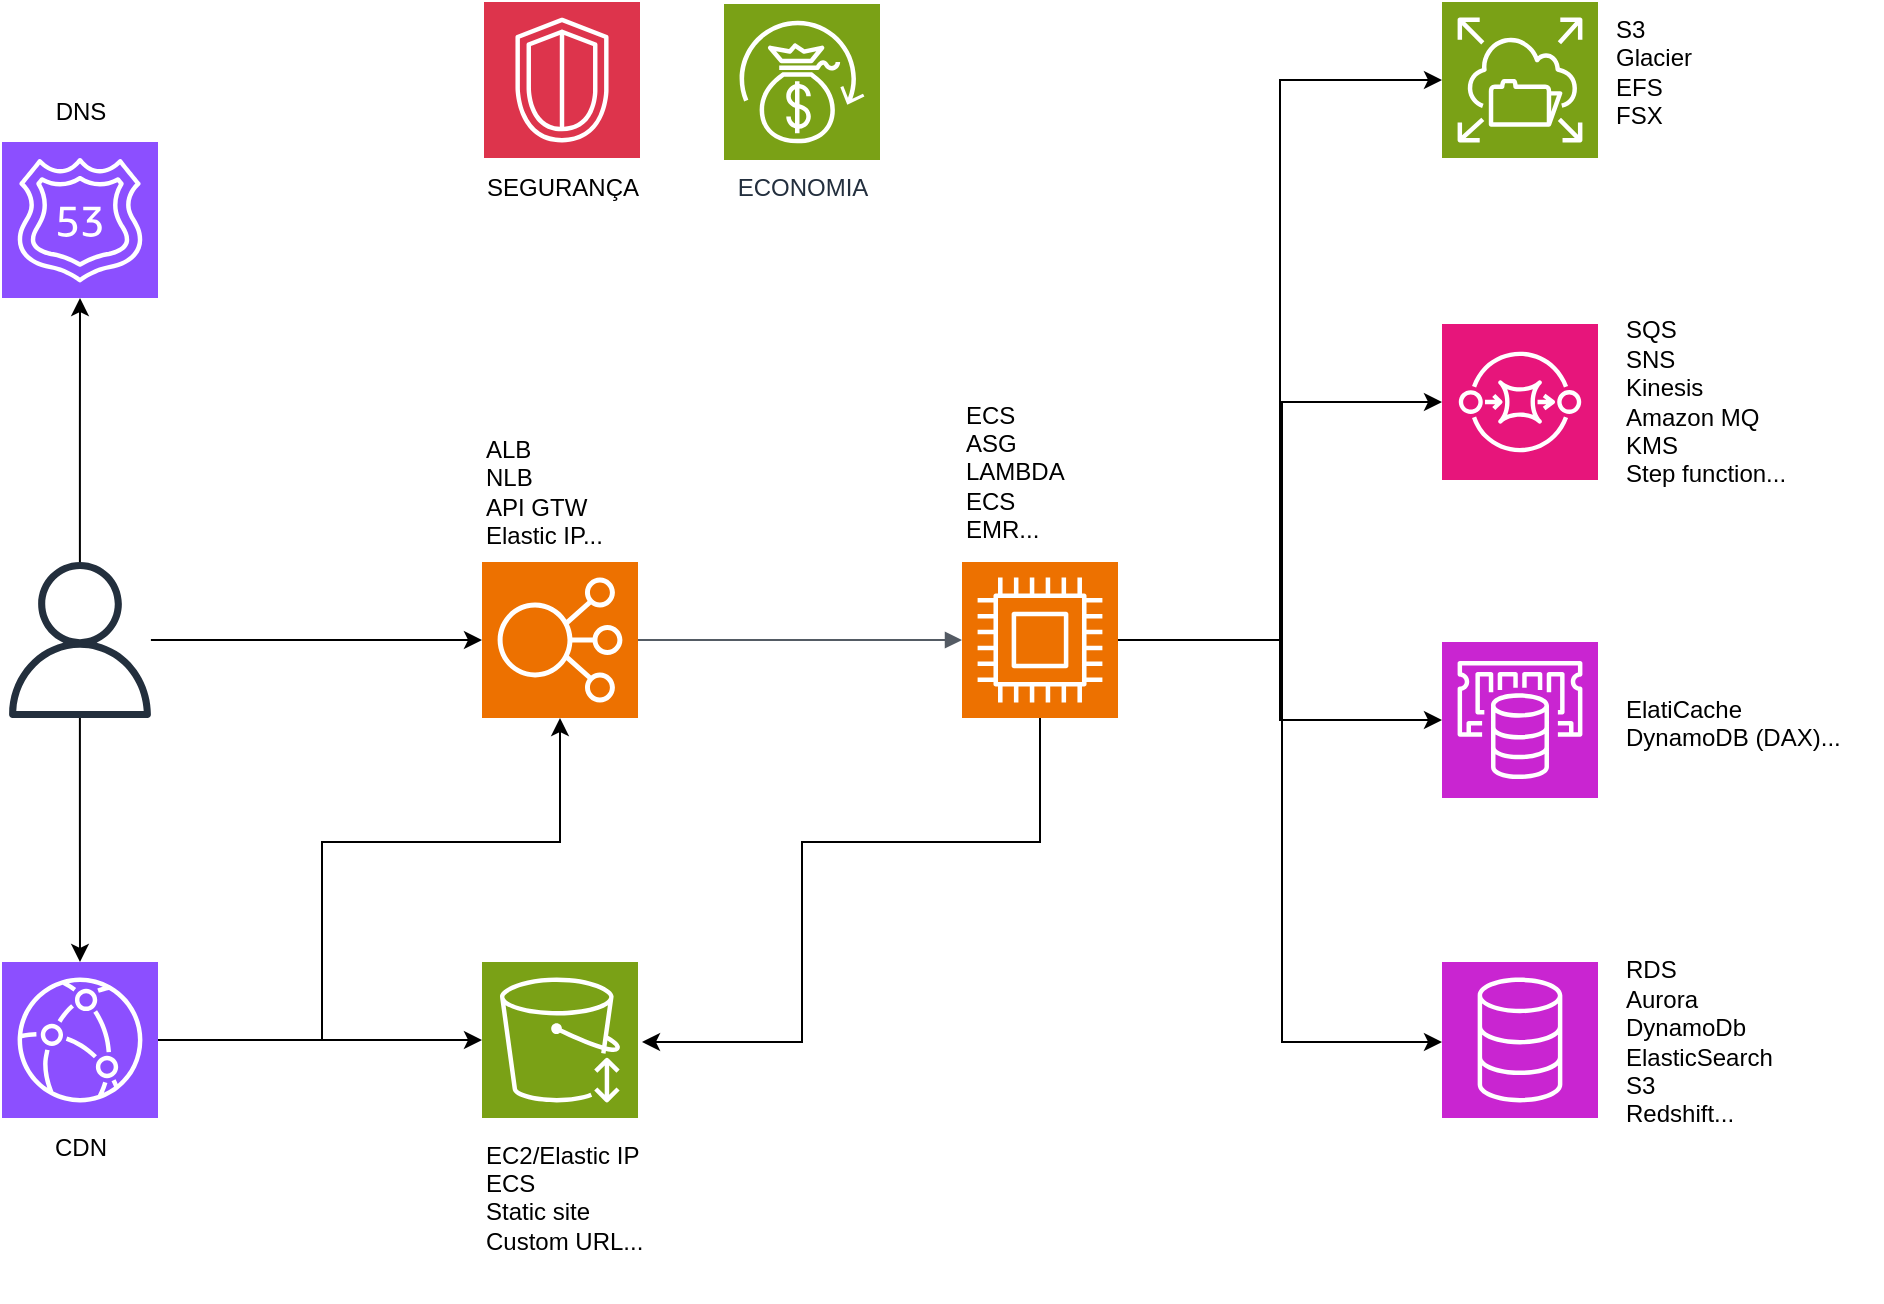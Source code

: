 <mxfile version="26.0.7">
  <diagram name="Página-1" id="9f6Sazp7KpMsY-wFvkl9">
    <mxGraphModel dx="1736" dy="629" grid="1" gridSize="10" guides="1" tooltips="1" connect="1" arrows="1" fold="1" page="1" pageScale="1" pageWidth="583" pageHeight="827" math="0" shadow="0">
      <root>
        <mxCell id="0" />
        <mxCell id="1" parent="0" />
        <mxCell id="whCwmFkhaiGLr7zHdmOv-8" value="01-usuario" parent="0" />
        <mxCell id="whCwmFkhaiGLr7zHdmOv-9" value="" style="sketch=0;outlineConnect=0;fontColor=#232F3E;gradientColor=none;fillColor=#232F3D;strokeColor=none;dashed=0;verticalLabelPosition=bottom;verticalAlign=top;align=center;html=1;fontSize=12;fontStyle=0;aspect=fixed;pointerEvents=1;shape=mxgraph.aws4.user;" vertex="1" parent="whCwmFkhaiGLr7zHdmOv-8">
          <mxGeometry x="160" y="360" width="78" height="78" as="geometry" />
        </mxCell>
        <mxCell id="whCwmFkhaiGLr7zHdmOv-11" value="02-router_53" parent="0" />
        <mxCell id="whCwmFkhaiGLr7zHdmOv-12" value="" style="sketch=0;points=[[0,0,0],[0.25,0,0],[0.5,0,0],[0.75,0,0],[1,0,0],[0,1,0],[0.25,1,0],[0.5,1,0],[0.75,1,0],[1,1,0],[0,0.25,0],[0,0.5,0],[0,0.75,0],[1,0.25,0],[1,0.5,0],[1,0.75,0]];outlineConnect=0;fontColor=#232F3E;fillColor=#8C4FFF;strokeColor=#ffffff;dashed=0;verticalLabelPosition=bottom;verticalAlign=top;align=center;html=1;fontSize=12;fontStyle=0;aspect=fixed;shape=mxgraph.aws4.resourceIcon;resIcon=mxgraph.aws4.route_53;" vertex="1" parent="whCwmFkhaiGLr7zHdmOv-11">
          <mxGeometry x="160" y="150" width="78" height="78" as="geometry" />
        </mxCell>
        <mxCell id="whCwmFkhaiGLr7zHdmOv-45" value="DNS" style="text;html=1;align=center;verticalAlign=middle;resizable=0;points=[];autosize=1;strokeColor=none;fillColor=none;" vertex="1" parent="whCwmFkhaiGLr7zHdmOv-11">
          <mxGeometry x="174" y="120" width="50" height="30" as="geometry" />
        </mxCell>
        <mxCell id="whCwmFkhaiGLr7zHdmOv-75" style="edgeStyle=orthogonalEdgeStyle;rounded=0;orthogonalLoop=1;jettySize=auto;html=1;entryX=0.5;entryY=1;entryDx=0;entryDy=0;entryPerimeter=0;" edge="1" parent="whCwmFkhaiGLr7zHdmOv-11" source="whCwmFkhaiGLr7zHdmOv-9" target="whCwmFkhaiGLr7zHdmOv-12">
          <mxGeometry relative="1" as="geometry" />
        </mxCell>
        <mxCell id="whCwmFkhaiGLr7zHdmOv-14" value="03-cloudFront" parent="0" />
        <mxCell id="whCwmFkhaiGLr7zHdmOv-15" value="" style="sketch=0;points=[[0,0,0],[0.25,0,0],[0.5,0,0],[0.75,0,0],[1,0,0],[0,1,0],[0.25,1,0],[0.5,1,0],[0.75,1,0],[1,1,0],[0,0.25,0],[0,0.5,0],[0,0.75,0],[1,0.25,0],[1,0.5,0],[1,0.75,0]];outlineConnect=0;fontColor=#232F3E;fillColor=#8C4FFF;strokeColor=#ffffff;dashed=0;verticalLabelPosition=bottom;verticalAlign=top;align=center;html=1;fontSize=12;fontStyle=0;aspect=fixed;shape=mxgraph.aws4.resourceIcon;resIcon=mxgraph.aws4.cloudfront;" vertex="1" parent="whCwmFkhaiGLr7zHdmOv-14">
          <mxGeometry x="160" y="560" width="78" height="78" as="geometry" />
        </mxCell>
        <mxCell id="whCwmFkhaiGLr7zHdmOv-40" value="CDN" style="text;html=1;align=center;verticalAlign=middle;resizable=0;points=[];autosize=1;strokeColor=none;fillColor=none;" vertex="1" parent="whCwmFkhaiGLr7zHdmOv-14">
          <mxGeometry x="174" y="638" width="50" height="30" as="geometry" />
        </mxCell>
        <mxCell id="whCwmFkhaiGLr7zHdmOv-73" style="edgeStyle=orthogonalEdgeStyle;rounded=0;orthogonalLoop=1;jettySize=auto;html=1;entryX=0.5;entryY=0;entryDx=0;entryDy=0;entryPerimeter=0;" edge="1" parent="whCwmFkhaiGLr7zHdmOv-14" source="whCwmFkhaiGLr7zHdmOv-9" target="whCwmFkhaiGLr7zHdmOv-15">
          <mxGeometry relative="1" as="geometry" />
        </mxCell>
        <mxCell id="whCwmFkhaiGLr7zHdmOv-17" value="04-static_files" parent="0" />
        <mxCell id="whCwmFkhaiGLr7zHdmOv-18" value="" style="sketch=0;points=[[0,0,0],[0.25,0,0],[0.5,0,0],[0.75,0,0],[1,0,0],[0,1,0],[0.25,1,0],[0.5,1,0],[0.75,1,0],[1,1,0],[0,0.25,0],[0,0.5,0],[0,0.75,0],[1,0.25,0],[1,0.5,0],[1,0.75,0]];outlineConnect=0;fontColor=#232F3E;fillColor=#7AA116;strokeColor=#ffffff;dashed=0;verticalLabelPosition=bottom;verticalAlign=top;align=center;html=1;fontSize=12;fontStyle=0;aspect=fixed;shape=mxgraph.aws4.resourceIcon;resIcon=mxgraph.aws4.infrequent_access_storage_class;" vertex="1" parent="whCwmFkhaiGLr7zHdmOv-17">
          <mxGeometry x="400" y="560" width="78" height="78" as="geometry" />
        </mxCell>
        <mxCell id="whCwmFkhaiGLr7zHdmOv-25" value="EC2/Elastic IP&lt;br&gt;ECS&lt;br&gt;Static site&lt;div&gt;Custom URL...&lt;div&gt;&lt;br&gt;&lt;/div&gt;&lt;/div&gt;" style="text;html=1;align=left;verticalAlign=middle;resizable=0;points=[];autosize=1;strokeColor=none;fillColor=none;" vertex="1" parent="whCwmFkhaiGLr7zHdmOv-17">
          <mxGeometry x="400" y="640" width="100" height="90" as="geometry" />
        </mxCell>
        <mxCell id="whCwmFkhaiGLr7zHdmOv-59" style="edgeStyle=orthogonalEdgeStyle;rounded=0;orthogonalLoop=1;jettySize=auto;html=1;entryX=0.5;entryY=1;entryDx=0;entryDy=0;entryPerimeter=0;" edge="1" parent="whCwmFkhaiGLr7zHdmOv-17" source="whCwmFkhaiGLr7zHdmOv-15" target="whCwmFkhaiGLr7zHdmOv-28">
          <mxGeometry relative="1" as="geometry">
            <Array as="points">
              <mxPoint x="320" y="599" />
              <mxPoint x="320" y="500" />
              <mxPoint x="439" y="500" />
            </Array>
          </mxGeometry>
        </mxCell>
        <mxCell id="whCwmFkhaiGLr7zHdmOv-76" style="edgeStyle=orthogonalEdgeStyle;rounded=0;orthogonalLoop=1;jettySize=auto;html=1;" edge="1" parent="whCwmFkhaiGLr7zHdmOv-17" source="whCwmFkhaiGLr7zHdmOv-15" target="whCwmFkhaiGLr7zHdmOv-18">
          <mxGeometry relative="1" as="geometry" />
        </mxCell>
        <mxCell id="whCwmFkhaiGLr7zHdmOv-27" value="05-alb" parent="0" />
        <mxCell id="whCwmFkhaiGLr7zHdmOv-28" value="" style="sketch=0;points=[[0,0,0],[0.25,0,0],[0.5,0,0],[0.75,0,0],[1,0,0],[0,1,0],[0.25,1,0],[0.5,1,0],[0.75,1,0],[1,1,0],[0,0.25,0],[0,0.5,0],[0,0.75,0],[1,0.25,0],[1,0.5,0],[1,0.75,0]];outlineConnect=0;fontColor=#232F3E;fillColor=#ED7100;strokeColor=#ffffff;dashed=0;verticalLabelPosition=bottom;verticalAlign=top;align=center;html=1;fontSize=12;fontStyle=0;aspect=fixed;shape=mxgraph.aws4.resourceIcon;resIcon=mxgraph.aws4.elastic_load_balancing;" vertex="1" parent="whCwmFkhaiGLr7zHdmOv-27">
          <mxGeometry x="400" y="360" width="78" height="78" as="geometry" />
        </mxCell>
        <mxCell id="whCwmFkhaiGLr7zHdmOv-30" value="ALB&lt;br&gt;NLB&lt;br&gt;API GTW&lt;br&gt;Elastic IP..." style="text;html=1;align=left;verticalAlign=middle;resizable=0;points=[];autosize=1;strokeColor=none;fillColor=none;" vertex="1" parent="whCwmFkhaiGLr7zHdmOv-27">
          <mxGeometry x="400" y="290" width="80" height="70" as="geometry" />
        </mxCell>
        <mxCell id="whCwmFkhaiGLr7zHdmOv-77" style="edgeStyle=orthogonalEdgeStyle;rounded=0;orthogonalLoop=1;jettySize=auto;html=1;" edge="1" parent="whCwmFkhaiGLr7zHdmOv-27" source="whCwmFkhaiGLr7zHdmOv-9" target="whCwmFkhaiGLr7zHdmOv-28">
          <mxGeometry relative="1" as="geometry" />
        </mxCell>
        <mxCell id="whCwmFkhaiGLr7zHdmOv-32" value="06-computer" parent="0" />
        <mxCell id="whCwmFkhaiGLr7zHdmOv-70" style="edgeStyle=orthogonalEdgeStyle;rounded=0;orthogonalLoop=1;jettySize=auto;html=1;" edge="1" parent="whCwmFkhaiGLr7zHdmOv-32" source="whCwmFkhaiGLr7zHdmOv-33">
          <mxGeometry relative="1" as="geometry">
            <mxPoint x="480" y="600" as="targetPoint" />
            <Array as="points">
              <mxPoint x="679" y="500" />
              <mxPoint x="560" y="500" />
              <mxPoint x="560" y="600" />
            </Array>
          </mxGeometry>
        </mxCell>
        <mxCell id="whCwmFkhaiGLr7zHdmOv-33" value="" style="sketch=0;points=[[0,0,0],[0.25,0,0],[0.5,0,0],[0.75,0,0],[1,0,0],[0,1,0],[0.25,1,0],[0.5,1,0],[0.75,1,0],[1,1,0],[0,0.25,0],[0,0.5,0],[0,0.75,0],[1,0.25,0],[1,0.5,0],[1,0.75,0]];outlineConnect=0;fontColor=#232F3E;fillColor=#ED7100;strokeColor=#ffffff;dashed=0;verticalLabelPosition=bottom;verticalAlign=top;align=center;html=1;fontSize=12;fontStyle=0;aspect=fixed;shape=mxgraph.aws4.resourceIcon;resIcon=mxgraph.aws4.compute;" vertex="1" parent="whCwmFkhaiGLr7zHdmOv-32">
          <mxGeometry x="640" y="360" width="78" height="78" as="geometry" />
        </mxCell>
        <mxCell id="whCwmFkhaiGLr7zHdmOv-34" value="" style="edgeStyle=orthogonalEdgeStyle;html=1;endArrow=none;elbow=vertical;startArrow=block;startFill=1;strokeColor=#545B64;rounded=0;exitX=0;exitY=0.5;exitDx=0;exitDy=0;exitPerimeter=0;" edge="1" parent="whCwmFkhaiGLr7zHdmOv-32" source="whCwmFkhaiGLr7zHdmOv-33" target="whCwmFkhaiGLr7zHdmOv-28">
          <mxGeometry width="100" relative="1" as="geometry">
            <mxPoint x="950" y="470" as="sourcePoint" />
            <mxPoint x="1050" y="470" as="targetPoint" />
          </mxGeometry>
        </mxCell>
        <mxCell id="whCwmFkhaiGLr7zHdmOv-35" value="ECS&lt;br&gt;ASG&lt;div&gt;LAMBDA&lt;div&gt;ECS&lt;div&gt;EMR...&lt;/div&gt;&lt;/div&gt;&lt;/div&gt;" style="text;html=1;align=left;verticalAlign=middle;resizable=0;points=[];autosize=1;strokeColor=none;fillColor=none;" vertex="1" parent="whCwmFkhaiGLr7zHdmOv-32">
          <mxGeometry x="640" y="270" width="70" height="90" as="geometry" />
        </mxCell>
        <mxCell id="whCwmFkhaiGLr7zHdmOv-46" value="07-caching" parent="0" />
        <mxCell id="whCwmFkhaiGLr7zHdmOv-47" value="" style="sketch=0;points=[[0,0,0],[0.25,0,0],[0.5,0,0],[0.75,0,0],[1,0,0],[0,1,0],[0.25,1,0],[0.5,1,0],[0.75,1,0],[1,1,0],[0,0.25,0],[0,0.5,0],[0,0.75,0],[1,0.25,0],[1,0.5,0],[1,0.75,0]];outlineConnect=0;fontColor=#232F3E;fillColor=#C925D1;strokeColor=#ffffff;dashed=0;verticalLabelPosition=bottom;verticalAlign=top;align=center;html=1;fontSize=12;fontStyle=0;aspect=fixed;shape=mxgraph.aws4.resourceIcon;resIcon=mxgraph.aws4.elasticache;" vertex="1" parent="whCwmFkhaiGLr7zHdmOv-46">
          <mxGeometry x="880" y="400" width="78" height="78" as="geometry" />
        </mxCell>
        <mxCell id="whCwmFkhaiGLr7zHdmOv-48" style="edgeStyle=orthogonalEdgeStyle;rounded=0;orthogonalLoop=1;jettySize=auto;html=1;entryX=0;entryY=0.5;entryDx=0;entryDy=0;entryPerimeter=0;" edge="1" parent="whCwmFkhaiGLr7zHdmOv-46" source="whCwmFkhaiGLr7zHdmOv-33" target="whCwmFkhaiGLr7zHdmOv-47">
          <mxGeometry relative="1" as="geometry" />
        </mxCell>
        <mxCell id="whCwmFkhaiGLr7zHdmOv-49" value="&lt;div&gt;&lt;span style=&quot;background-color: transparent; color: light-dark(rgb(0, 0, 0), rgb(255, 255, 255));&quot;&gt;ElatiCache&lt;/span&gt;&lt;/div&gt;&lt;div&gt;DynamoDB (DAX)...&lt;br&gt;&lt;div&gt;&lt;br&gt;&lt;/div&gt;&lt;/div&gt;" style="text;html=1;align=left;verticalAlign=middle;resizable=0;points=[];autosize=1;strokeColor=none;fillColor=none;" vertex="1" parent="whCwmFkhaiGLr7zHdmOv-46">
          <mxGeometry x="970" y="418" width="130" height="60" as="geometry" />
        </mxCell>
        <mxCell id="whCwmFkhaiGLr7zHdmOv-50" value="08-database" parent="0" />
        <mxCell id="whCwmFkhaiGLr7zHdmOv-51" value="" style="sketch=0;points=[[0,0,0],[0.25,0,0],[0.5,0,0],[0.75,0,0],[1,0,0],[0,1,0],[0.25,1,0],[0.5,1,0],[0.75,1,0],[1,1,0],[0,0.25,0],[0,0.5,0],[0,0.75,0],[1,0.25,0],[1,0.5,0],[1,0.75,0]];outlineConnect=0;fontColor=#232F3E;fillColor=#C925D1;strokeColor=#ffffff;dashed=0;verticalLabelPosition=bottom;verticalAlign=top;align=center;html=1;fontSize=12;fontStyle=0;aspect=fixed;shape=mxgraph.aws4.resourceIcon;resIcon=mxgraph.aws4.database;" vertex="1" parent="whCwmFkhaiGLr7zHdmOv-50">
          <mxGeometry x="880" y="560" width="78" height="78" as="geometry" />
        </mxCell>
        <mxCell id="whCwmFkhaiGLr7zHdmOv-52" style="edgeStyle=orthogonalEdgeStyle;rounded=0;orthogonalLoop=1;jettySize=auto;html=1;" edge="1" parent="whCwmFkhaiGLr7zHdmOv-50" source="whCwmFkhaiGLr7zHdmOv-33" target="whCwmFkhaiGLr7zHdmOv-51">
          <mxGeometry relative="1" as="geometry">
            <Array as="points">
              <mxPoint x="800" y="399" />
              <mxPoint x="800" y="600" />
            </Array>
          </mxGeometry>
        </mxCell>
        <mxCell id="whCwmFkhaiGLr7zHdmOv-53" value="RDS&lt;div&gt;Aurora&lt;/div&gt;&lt;div&gt;DynamoDb&lt;/div&gt;&lt;div&gt;ElasticSearch&lt;/div&gt;&lt;div&gt;S3&lt;/div&gt;&lt;div&gt;Redshift...&lt;/div&gt;" style="text;html=1;align=left;verticalAlign=middle;resizable=0;points=[];autosize=1;strokeColor=none;fillColor=none;" vertex="1" parent="whCwmFkhaiGLr7zHdmOv-50">
          <mxGeometry x="970" y="550" width="100" height="100" as="geometry" />
        </mxCell>
        <mxCell id="whCwmFkhaiGLr7zHdmOv-54" value="09-decoupling" parent="0" />
        <mxCell id="whCwmFkhaiGLr7zHdmOv-55" value="" style="sketch=0;points=[[0,0,0],[0.25,0,0],[0.5,0,0],[0.75,0,0],[1,0,0],[0,1,0],[0.25,1,0],[0.5,1,0],[0.75,1,0],[1,1,0],[0,0.25,0],[0,0.5,0],[0,0.75,0],[1,0.25,0],[1,0.5,0],[1,0.75,0]];outlineConnect=0;fontColor=#232F3E;fillColor=#E7157B;strokeColor=#ffffff;dashed=0;verticalLabelPosition=bottom;verticalAlign=top;align=center;html=1;fontSize=12;fontStyle=0;aspect=fixed;shape=mxgraph.aws4.resourceIcon;resIcon=mxgraph.aws4.sqs;" vertex="1" parent="whCwmFkhaiGLr7zHdmOv-54">
          <mxGeometry x="880" y="241" width="78" height="78" as="geometry" />
        </mxCell>
        <mxCell id="whCwmFkhaiGLr7zHdmOv-56" style="edgeStyle=orthogonalEdgeStyle;rounded=0;orthogonalLoop=1;jettySize=auto;html=1;entryX=0;entryY=0.5;entryDx=0;entryDy=0;entryPerimeter=0;" edge="1" parent="whCwmFkhaiGLr7zHdmOv-54" source="whCwmFkhaiGLr7zHdmOv-33" target="whCwmFkhaiGLr7zHdmOv-55">
          <mxGeometry relative="1" as="geometry">
            <Array as="points">
              <mxPoint x="800" y="399" />
              <mxPoint x="800" y="280" />
            </Array>
          </mxGeometry>
        </mxCell>
        <mxCell id="whCwmFkhaiGLr7zHdmOv-57" value="SQS&lt;div&gt;SNS&lt;/div&gt;&lt;div&gt;Kinesis&lt;/div&gt;&lt;div&gt;Amazon MQ&lt;/div&gt;&lt;div&gt;KMS&lt;/div&gt;&lt;div&gt;Step function...&lt;/div&gt;" style="text;html=1;align=left;verticalAlign=middle;resizable=0;points=[];autosize=1;strokeColor=none;fillColor=none;" vertex="1" parent="whCwmFkhaiGLr7zHdmOv-54">
          <mxGeometry x="970" y="230" width="100" height="100" as="geometry" />
        </mxCell>
        <mxCell id="whCwmFkhaiGLr7zHdmOv-60" value="10-storage" parent="0" />
        <mxCell id="whCwmFkhaiGLr7zHdmOv-61" value="" style="sketch=0;points=[[0,0,0],[0.25,0,0],[0.5,0,0],[0.75,0,0],[1,0,0],[0,1,0],[0.25,1,0],[0.5,1,0],[0.75,1,0],[1,1,0],[0,0.25,0],[0,0.5,0],[0,0.75,0],[1,0.25,0],[1,0.5,0],[1,0.75,0]];outlineConnect=0;fontColor=#232F3E;fillColor=#7AA116;strokeColor=#ffffff;dashed=0;verticalLabelPosition=bottom;verticalAlign=top;align=center;html=1;fontSize=12;fontStyle=0;aspect=fixed;shape=mxgraph.aws4.resourceIcon;resIcon=mxgraph.aws4.elastic_file_system;" vertex="1" parent="whCwmFkhaiGLr7zHdmOv-60">
          <mxGeometry x="880" y="80" width="78" height="78" as="geometry" />
        </mxCell>
        <mxCell id="whCwmFkhaiGLr7zHdmOv-62" style="edgeStyle=orthogonalEdgeStyle;rounded=0;orthogonalLoop=1;jettySize=auto;html=1;entryX=0;entryY=0.5;entryDx=0;entryDy=0;entryPerimeter=0;" edge="1" parent="whCwmFkhaiGLr7zHdmOv-60" source="whCwmFkhaiGLr7zHdmOv-33" target="whCwmFkhaiGLr7zHdmOv-61">
          <mxGeometry relative="1" as="geometry" />
        </mxCell>
        <mxCell id="whCwmFkhaiGLr7zHdmOv-63" value="S3&lt;br&gt;Glacier&lt;br&gt;EFS&lt;div&gt;FSX&lt;/div&gt;" style="text;html=1;align=left;verticalAlign=middle;resizable=0;points=[];autosize=1;strokeColor=none;fillColor=none;" vertex="1" parent="whCwmFkhaiGLr7zHdmOv-60">
          <mxGeometry x="965" y="80" width="60" height="70" as="geometry" />
        </mxCell>
        <mxCell id="whCwmFkhaiGLr7zHdmOv-78" value="11-security" parent="0" />
        <mxCell id="whCwmFkhaiGLr7zHdmOv-79" value="" style="sketch=0;points=[[0,0,0],[0.25,0,0],[0.5,0,0],[0.75,0,0],[1,0,0],[0,1,0],[0.25,1,0],[0.5,1,0],[0.75,1,0],[1,1,0],[0,0.25,0],[0,0.5,0],[0,0.75,0],[1,0.25,0],[1,0.5,0],[1,0.75,0]];outlineConnect=0;fontColor=#232F3E;fillColor=#DD344C;strokeColor=#ffffff;dashed=0;verticalLabelPosition=bottom;verticalAlign=top;align=center;html=1;fontSize=12;fontStyle=0;aspect=fixed;shape=mxgraph.aws4.resourceIcon;resIcon=mxgraph.aws4.security_identity_and_compliance;" vertex="1" parent="whCwmFkhaiGLr7zHdmOv-78">
          <mxGeometry x="401" y="80" width="78" height="78" as="geometry" />
        </mxCell>
        <mxCell id="whCwmFkhaiGLr7zHdmOv-80" value="SEGURANÇA" style="text;html=1;align=center;verticalAlign=middle;resizable=0;points=[];autosize=1;strokeColor=none;fillColor=none;" vertex="1" parent="whCwmFkhaiGLr7zHdmOv-78">
          <mxGeometry x="390" y="158" width="100" height="30" as="geometry" />
        </mxCell>
        <mxCell id="whCwmFkhaiGLr7zHdmOv-82" value="12-cost" parent="0" />
        <mxCell id="whCwmFkhaiGLr7zHdmOv-83" value="ECONOMIA" style="sketch=0;points=[[0,0,0],[0.25,0,0],[0.5,0,0],[0.75,0,0],[1,0,0],[0,1,0],[0.25,1,0],[0.5,1,0],[0.75,1,0],[1,1,0],[0,0.25,0],[0,0.5,0],[0,0.75,0],[1,0.25,0],[1,0.5,0],[1,0.75,0]];outlineConnect=0;fontColor=#232F3E;fillColor=#7AA116;strokeColor=#ffffff;dashed=0;verticalLabelPosition=bottom;verticalAlign=top;align=center;html=1;fontSize=12;fontStyle=0;aspect=fixed;shape=mxgraph.aws4.resourceIcon;resIcon=mxgraph.aws4.savings_plans;" vertex="1" parent="whCwmFkhaiGLr7zHdmOv-82">
          <mxGeometry x="521" y="81" width="78" height="78" as="geometry" />
        </mxCell>
        <mxCell id="whCwmFkhaiGLr7zHdmOv-85" value="13-observability" parent="0" visible="0" />
        <mxCell id="whCwmFkhaiGLr7zHdmOv-86" value="OBSERVABILITY" style="sketch=0;points=[[0,0,0],[0.25,0,0],[0.5,0,0],[0.75,0,0],[1,0,0],[0,1,0],[0.25,1,0],[0.5,1,0],[0.75,1,0],[1,1,0],[0,0.25,0],[0,0.5,0],[0,0.75,0],[1,0.25,0],[1,0.5,0],[1,0.75,0]];points=[[0,0,0],[0.25,0,0],[0.5,0,0],[0.75,0,0],[1,0,0],[0,1,0],[0.25,1,0],[0.5,1,0],[0.75,1,0],[1,1,0],[0,0.25,0],[0,0.5,0],[0,0.75,0],[1,0.25,0],[1,0.5,0],[1,0.75,0]];outlineConnect=0;fontColor=#232F3E;fillColor=#E7157B;strokeColor=#ffffff;dashed=0;verticalLabelPosition=bottom;verticalAlign=top;align=center;html=1;fontSize=12;fontStyle=0;aspect=fixed;shape=mxgraph.aws4.resourceIcon;resIcon=mxgraph.aws4.cloudwatch_2;" vertex="1" parent="whCwmFkhaiGLr7zHdmOv-85">
          <mxGeometry x="641" y="80" width="78" height="78" as="geometry" />
        </mxCell>
      </root>
    </mxGraphModel>
  </diagram>
</mxfile>
